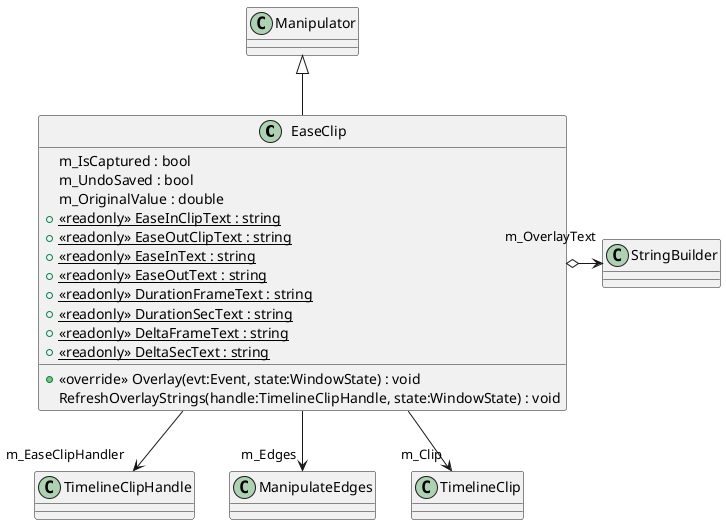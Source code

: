 @startuml
class EaseClip {
    m_IsCaptured : bool
    m_UndoSaved : bool
    m_OriginalValue : double
    + {static} <<readonly>> EaseInClipText : string
    + {static} <<readonly>> EaseOutClipText : string
    + {static} <<readonly>> EaseInText : string
    + {static} <<readonly>> EaseOutText : string
    + {static} <<readonly>> DurationFrameText : string
    + {static} <<readonly>> DurationSecText : string
    + {static} <<readonly>> DeltaFrameText : string
    + {static} <<readonly>> DeltaSecText : string
    + <<override>> Overlay(evt:Event, state:WindowState) : void
    RefreshOverlayStrings(handle:TimelineClipHandle, state:WindowState) : void
}
Manipulator <|-- EaseClip
EaseClip --> "m_EaseClipHandler" TimelineClipHandle
EaseClip --> "m_Edges" ManipulateEdges
EaseClip --> "m_Clip" TimelineClip
EaseClip o-> "m_OverlayText" StringBuilder
@enduml
